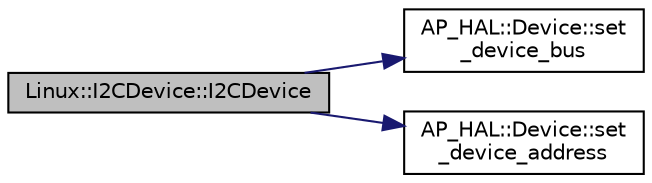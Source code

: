 digraph "Linux::I2CDevice::I2CDevice"
{
 // INTERACTIVE_SVG=YES
  edge [fontname="Helvetica",fontsize="10",labelfontname="Helvetica",labelfontsize="10"];
  node [fontname="Helvetica",fontsize="10",shape=record];
  rankdir="LR";
  Node1 [label="Linux::I2CDevice::I2CDevice",height=0.2,width=0.4,color="black", fillcolor="grey75", style="filled", fontcolor="black"];
  Node1 -> Node2 [color="midnightblue",fontsize="10",style="solid",fontname="Helvetica"];
  Node2 [label="AP_HAL::Device::set\l_device_bus",height=0.2,width=0.4,color="black", fillcolor="white", style="filled",URL="$classAP__HAL_1_1Device.html#a5f5d708368bd4779f30377409b56bbca"];
  Node1 -> Node3 [color="midnightblue",fontsize="10",style="solid",fontname="Helvetica"];
  Node3 [label="AP_HAL::Device::set\l_device_address",height=0.2,width=0.4,color="black", fillcolor="white", style="filled",URL="$classAP__HAL_1_1Device.html#afb5df3da326300740856c48d338d4cf2"];
}
